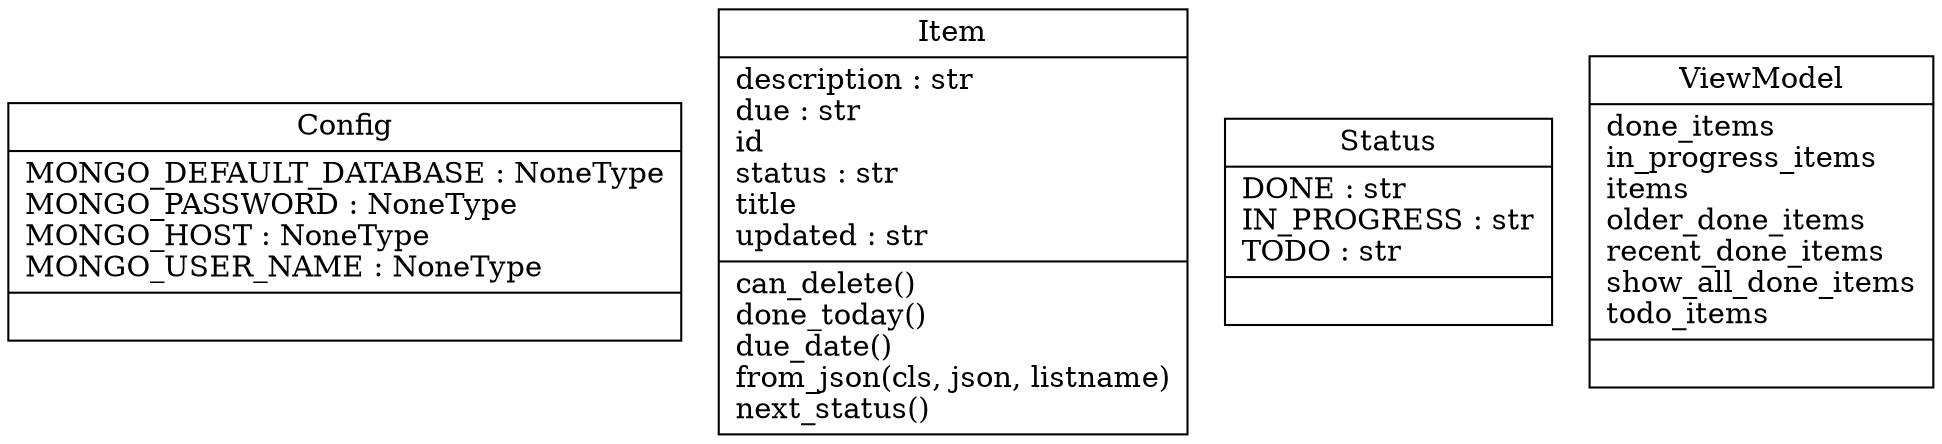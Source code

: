 digraph "classes_ToDoApp" {
charset="utf-8"
rankdir=BT
"0" [label="{Config|MONGO_DEFAULT_DATABASE : NoneType\lMONGO_PASSWORD : NoneType\lMONGO_HOST : NoneType\lMONGO_USER_NAME : NoneType\l|}", shape="record"];
"1" [label="{Item|description : str\ldue : str\lid\lstatus : str\ltitle\lupdated : str\l|can_delete()\ldone_today()\ldue_date()\lfrom_json(cls, json, listname)\lnext_status()\l}", shape="record"];
"2" [label="{Status|DONE : str\lIN_PROGRESS : str\lTODO : str\l|}", shape="record"];
"3" [label="{ViewModel|done_items\lin_progress_items\litems\lolder_done_items\lrecent_done_items\lshow_all_done_items\ltodo_items\l|}", shape="record"];
}
